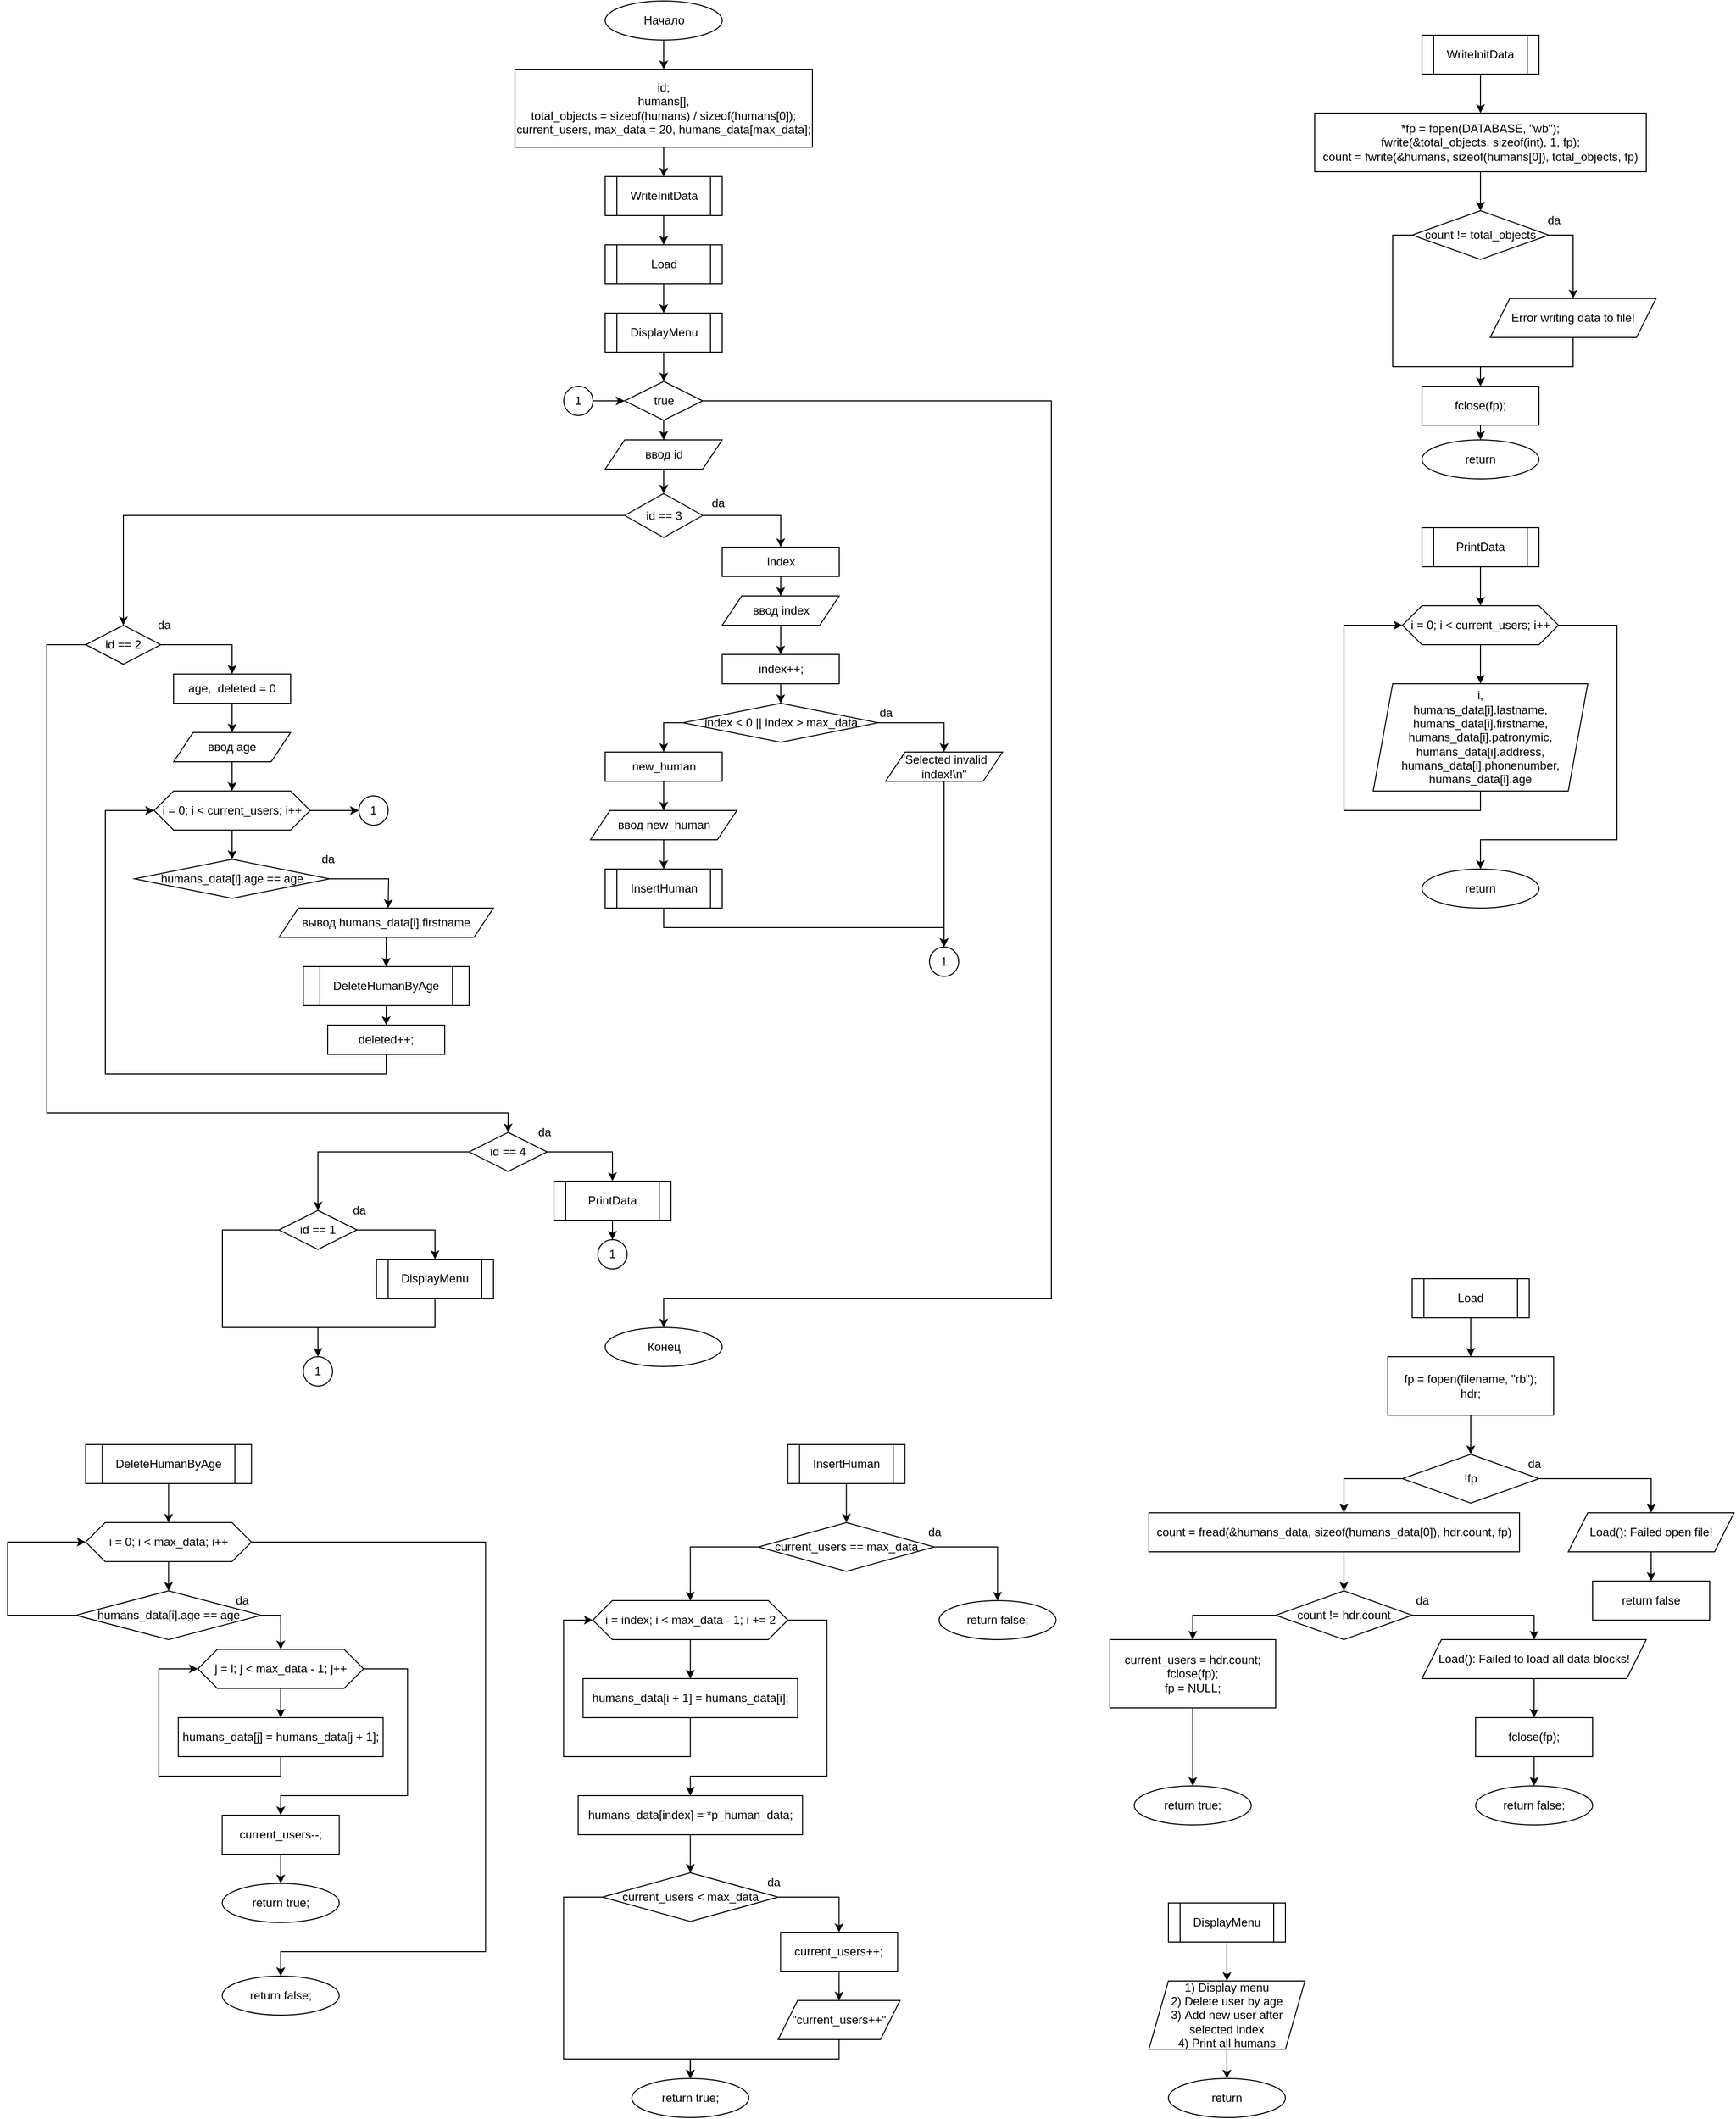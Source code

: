 <mxfile version="16.2.2" type="device"><diagram id="C5RBs43oDa-KdzZeNtuy" name="Page-1"><mxGraphModel dx="2324" dy="836" grid="1" gridSize="10" guides="1" tooltips="1" connect="1" arrows="1" fold="1" page="1" pageScale="1" pageWidth="827" pageHeight="1169" math="0" shadow="0"><root><mxCell id="WIyWlLk6GJQsqaUBKTNV-0"/><mxCell id="WIyWlLk6GJQsqaUBKTNV-1" parent="WIyWlLk6GJQsqaUBKTNV-0"/><mxCell id="1K1EbttuRM7SbfMB2iO9-3" value="" style="edgeStyle=orthogonalEdgeStyle;rounded=0;orthogonalLoop=1;jettySize=auto;html=1;entryX=0.5;entryY=0;entryDx=0;entryDy=0;" edge="1" parent="WIyWlLk6GJQsqaUBKTNV-1" source="1K1EbttuRM7SbfMB2iO9-0" target="1K1EbttuRM7SbfMB2iO9-110"><mxGeometry relative="1" as="geometry"><mxPoint x="-87.5" y="110" as="targetPoint"/></mxGeometry></mxCell><mxCell id="1K1EbttuRM7SbfMB2iO9-0" value="Начало" style="ellipse;whiteSpace=wrap;html=1;" vertex="1" parent="WIyWlLk6GJQsqaUBKTNV-1"><mxGeometry x="-147.5" y="40" width="120" height="40" as="geometry"/></mxCell><mxCell id="1K1EbttuRM7SbfMB2iO9-1" value="Конец" style="ellipse;whiteSpace=wrap;html=1;" vertex="1" parent="WIyWlLk6GJQsqaUBKTNV-1"><mxGeometry x="-147.5" y="1400" width="120" height="40" as="geometry"/></mxCell><mxCell id="1K1EbttuRM7SbfMB2iO9-6" value="" style="edgeStyle=orthogonalEdgeStyle;rounded=0;orthogonalLoop=1;jettySize=auto;html=1;" edge="1" parent="WIyWlLk6GJQsqaUBKTNV-1" source="1K1EbttuRM7SbfMB2iO9-4" target="1K1EbttuRM7SbfMB2iO9-5"><mxGeometry relative="1" as="geometry"/></mxCell><mxCell id="1K1EbttuRM7SbfMB2iO9-4" value="WriteInitData" style="shape=process;whiteSpace=wrap;html=1;backgroundOutline=1;" vertex="1" parent="WIyWlLk6GJQsqaUBKTNV-1"><mxGeometry x="690" y="75" width="120" height="40" as="geometry"/></mxCell><mxCell id="1K1EbttuRM7SbfMB2iO9-8" value="" style="edgeStyle=orthogonalEdgeStyle;rounded=0;orthogonalLoop=1;jettySize=auto;html=1;" edge="1" parent="WIyWlLk6GJQsqaUBKTNV-1" source="1K1EbttuRM7SbfMB2iO9-5" target="1K1EbttuRM7SbfMB2iO9-7"><mxGeometry relative="1" as="geometry"/></mxCell><mxCell id="1K1EbttuRM7SbfMB2iO9-5" value="*fp = fopen(DATABASE, &quot;wb&quot;);&lt;br&gt;fwrite(&amp;amp;total_objects, sizeof(int), 1, fp);&lt;br&gt;count =&amp;nbsp;fwrite(&amp;amp;humans, sizeof(humans[0]), total_objects, fp)" style="whiteSpace=wrap;html=1;" vertex="1" parent="WIyWlLk6GJQsqaUBKTNV-1"><mxGeometry x="580" y="155" width="340" height="60" as="geometry"/></mxCell><mxCell id="1K1EbttuRM7SbfMB2iO9-10" value="" style="edgeStyle=orthogonalEdgeStyle;rounded=0;orthogonalLoop=1;jettySize=auto;html=1;exitX=0;exitY=0.5;exitDx=0;exitDy=0;entryX=0.5;entryY=0;entryDx=0;entryDy=0;" edge="1" parent="WIyWlLk6GJQsqaUBKTNV-1" source="1K1EbttuRM7SbfMB2iO9-7" target="1K1EbttuRM7SbfMB2iO9-9"><mxGeometry relative="1" as="geometry"><Array as="points"><mxPoint x="660" y="280"/><mxPoint x="660" y="415"/><mxPoint x="750" y="415"/></Array></mxGeometry></mxCell><mxCell id="1K1EbttuRM7SbfMB2iO9-13" style="edgeStyle=orthogonalEdgeStyle;rounded=0;orthogonalLoop=1;jettySize=auto;html=1;exitX=1;exitY=0.5;exitDx=0;exitDy=0;entryX=0.5;entryY=0;entryDx=0;entryDy=0;" edge="1" parent="WIyWlLk6GJQsqaUBKTNV-1" source="1K1EbttuRM7SbfMB2iO9-7" target="1K1EbttuRM7SbfMB2iO9-11"><mxGeometry relative="1" as="geometry"/></mxCell><mxCell id="1K1EbttuRM7SbfMB2iO9-7" value="&lt;span&gt;count !=&amp;nbsp;&lt;/span&gt;total_objects" style="rhombus;whiteSpace=wrap;html=1;" vertex="1" parent="WIyWlLk6GJQsqaUBKTNV-1"><mxGeometry x="680" y="255" width="140" height="50" as="geometry"/></mxCell><mxCell id="1K1EbttuRM7SbfMB2iO9-187" style="edgeStyle=orthogonalEdgeStyle;rounded=0;orthogonalLoop=1;jettySize=auto;html=1;exitX=0.5;exitY=1;exitDx=0;exitDy=0;entryX=0.5;entryY=0;entryDx=0;entryDy=0;endArrow=classic;endFill=1;" edge="1" parent="WIyWlLk6GJQsqaUBKTNV-1" source="1K1EbttuRM7SbfMB2iO9-9" target="1K1EbttuRM7SbfMB2iO9-186"><mxGeometry relative="1" as="geometry"/></mxCell><mxCell id="1K1EbttuRM7SbfMB2iO9-9" value="fclose(fp);" style="whiteSpace=wrap;html=1;" vertex="1" parent="WIyWlLk6GJQsqaUBKTNV-1"><mxGeometry x="690" y="435" width="120" height="40" as="geometry"/></mxCell><mxCell id="1K1EbttuRM7SbfMB2iO9-12" style="edgeStyle=orthogonalEdgeStyle;rounded=0;orthogonalLoop=1;jettySize=auto;html=1;" edge="1" parent="WIyWlLk6GJQsqaUBKTNV-1" source="1K1EbttuRM7SbfMB2iO9-11"><mxGeometry relative="1" as="geometry"><mxPoint x="750" y="435" as="targetPoint"/><Array as="points"><mxPoint x="845" y="415"/><mxPoint x="750" y="415"/></Array></mxGeometry></mxCell><mxCell id="1K1EbttuRM7SbfMB2iO9-11" value="Error writing data to file!" style="shape=parallelogram;perimeter=parallelogramPerimeter;whiteSpace=wrap;html=1;fixedSize=1;" vertex="1" parent="WIyWlLk6GJQsqaUBKTNV-1"><mxGeometry x="760" y="345" width="170" height="40" as="geometry"/></mxCell><mxCell id="1K1EbttuRM7SbfMB2iO9-14" value="da" style="text;html=1;align=center;verticalAlign=middle;resizable=0;points=[];autosize=1;strokeColor=none;fillColor=none;" vertex="1" parent="WIyWlLk6GJQsqaUBKTNV-1"><mxGeometry x="810" y="255" width="30" height="20" as="geometry"/></mxCell><mxCell id="1K1EbttuRM7SbfMB2iO9-18" value="" style="edgeStyle=orthogonalEdgeStyle;rounded=0;orthogonalLoop=1;jettySize=auto;html=1;" edge="1" parent="WIyWlLk6GJQsqaUBKTNV-1" source="1K1EbttuRM7SbfMB2iO9-16" target="1K1EbttuRM7SbfMB2iO9-17"><mxGeometry relative="1" as="geometry"/></mxCell><mxCell id="1K1EbttuRM7SbfMB2iO9-16" value="Load" style="shape=process;whiteSpace=wrap;html=1;backgroundOutline=1;" vertex="1" parent="WIyWlLk6GJQsqaUBKTNV-1"><mxGeometry x="680" y="1350" width="120" height="40" as="geometry"/></mxCell><mxCell id="1K1EbttuRM7SbfMB2iO9-20" value="" style="edgeStyle=orthogonalEdgeStyle;rounded=0;orthogonalLoop=1;jettySize=auto;html=1;entryX=0.5;entryY=0;entryDx=0;entryDy=0;" edge="1" parent="WIyWlLk6GJQsqaUBKTNV-1" source="1K1EbttuRM7SbfMB2iO9-17" target="1K1EbttuRM7SbfMB2iO9-21"><mxGeometry relative="1" as="geometry"><mxPoint x="740" y="1520" as="targetPoint"/></mxGeometry></mxCell><mxCell id="1K1EbttuRM7SbfMB2iO9-17" value="fp = fopen(filename, &quot;rb&quot;);&lt;br&gt;hdr;" style="whiteSpace=wrap;html=1;" vertex="1" parent="WIyWlLk6GJQsqaUBKTNV-1"><mxGeometry x="655" y="1430" width="170" height="60" as="geometry"/></mxCell><mxCell id="1K1EbttuRM7SbfMB2iO9-24" value="" style="edgeStyle=orthogonalEdgeStyle;rounded=0;orthogonalLoop=1;jettySize=auto;html=1;entryX=0.5;entryY=0;entryDx=0;entryDy=0;" edge="1" parent="WIyWlLk6GJQsqaUBKTNV-1" source="1K1EbttuRM7SbfMB2iO9-21" target="1K1EbttuRM7SbfMB2iO9-25"><mxGeometry relative="1" as="geometry"><mxPoint x="900" y="1590" as="targetPoint"/></mxGeometry></mxCell><mxCell id="1K1EbttuRM7SbfMB2iO9-27" value="" style="edgeStyle=orthogonalEdgeStyle;rounded=0;orthogonalLoop=1;jettySize=auto;html=1;exitX=0;exitY=0.5;exitDx=0;exitDy=0;" edge="1" parent="WIyWlLk6GJQsqaUBKTNV-1" source="1K1EbttuRM7SbfMB2iO9-21" target="1K1EbttuRM7SbfMB2iO9-26"><mxGeometry relative="1" as="geometry"><Array as="points"><mxPoint x="610" y="1555"/><mxPoint x="610" y="1610"/><mxPoint x="680" y="1610"/></Array></mxGeometry></mxCell><mxCell id="1K1EbttuRM7SbfMB2iO9-21" value="!fp" style="rhombus;whiteSpace=wrap;html=1;" vertex="1" parent="WIyWlLk6GJQsqaUBKTNV-1"><mxGeometry x="670" y="1530" width="140" height="50" as="geometry"/></mxCell><mxCell id="1K1EbttuRM7SbfMB2iO9-22" value="da" style="text;html=1;align=center;verticalAlign=middle;resizable=0;points=[];autosize=1;strokeColor=none;fillColor=none;" vertex="1" parent="WIyWlLk6GJQsqaUBKTNV-1"><mxGeometry x="790" y="1530" width="30" height="20" as="geometry"/></mxCell><mxCell id="1K1EbttuRM7SbfMB2iO9-23" value="return false" style="whiteSpace=wrap;html=1;" vertex="1" parent="WIyWlLk6GJQsqaUBKTNV-1"><mxGeometry x="865" y="1660" width="120" height="40" as="geometry"/></mxCell><mxCell id="1K1EbttuRM7SbfMB2iO9-34" style="edgeStyle=orthogonalEdgeStyle;rounded=0;orthogonalLoop=1;jettySize=auto;html=1;entryX=0.5;entryY=0;entryDx=0;entryDy=0;" edge="1" parent="WIyWlLk6GJQsqaUBKTNV-1" source="1K1EbttuRM7SbfMB2iO9-25" target="1K1EbttuRM7SbfMB2iO9-23"><mxGeometry relative="1" as="geometry"/></mxCell><mxCell id="1K1EbttuRM7SbfMB2iO9-25" value="Load(): Failed open file!" style="shape=parallelogram;perimeter=parallelogramPerimeter;whiteSpace=wrap;html=1;fixedSize=1;" vertex="1" parent="WIyWlLk6GJQsqaUBKTNV-1"><mxGeometry x="840" y="1590" width="170" height="40" as="geometry"/></mxCell><mxCell id="1K1EbttuRM7SbfMB2iO9-29" value="" style="edgeStyle=orthogonalEdgeStyle;rounded=0;orthogonalLoop=1;jettySize=auto;html=1;entryX=0.5;entryY=0;entryDx=0;entryDy=0;" edge="1" parent="WIyWlLk6GJQsqaUBKTNV-1" source="1K1EbttuRM7SbfMB2iO9-26" target="1K1EbttuRM7SbfMB2iO9-30"><mxGeometry relative="1" as="geometry"><mxPoint x="600" y="1670" as="targetPoint"/><Array as="points"><mxPoint x="610" y="1640"/><mxPoint x="610" y="1640"/></Array></mxGeometry></mxCell><mxCell id="1K1EbttuRM7SbfMB2iO9-26" value="count =&amp;nbsp;fread(&amp;amp;humans_data, sizeof(humans_data[0]), hdr.count, fp)" style="whiteSpace=wrap;html=1;" vertex="1" parent="WIyWlLk6GJQsqaUBKTNV-1"><mxGeometry x="410" y="1590" width="380" height="40" as="geometry"/></mxCell><mxCell id="1K1EbttuRM7SbfMB2iO9-32" style="edgeStyle=orthogonalEdgeStyle;rounded=0;orthogonalLoop=1;jettySize=auto;html=1;entryX=0.5;entryY=0;entryDx=0;entryDy=0;" edge="1" parent="WIyWlLk6GJQsqaUBKTNV-1" source="1K1EbttuRM7SbfMB2iO9-30" target="1K1EbttuRM7SbfMB2iO9-31"><mxGeometry relative="1" as="geometry"/></mxCell><mxCell id="1K1EbttuRM7SbfMB2iO9-38" value="" style="edgeStyle=orthogonalEdgeStyle;rounded=0;orthogonalLoop=1;jettySize=auto;html=1;exitX=0;exitY=0.5;exitDx=0;exitDy=0;" edge="1" parent="WIyWlLk6GJQsqaUBKTNV-1" source="1K1EbttuRM7SbfMB2iO9-30" target="1K1EbttuRM7SbfMB2iO9-37"><mxGeometry relative="1" as="geometry"/></mxCell><mxCell id="1K1EbttuRM7SbfMB2iO9-30" value="&lt;span&gt;count !=&amp;nbsp;&lt;/span&gt;hdr.count" style="rhombus;whiteSpace=wrap;html=1;" vertex="1" parent="WIyWlLk6GJQsqaUBKTNV-1"><mxGeometry x="540" y="1670" width="140" height="50" as="geometry"/></mxCell><mxCell id="1K1EbttuRM7SbfMB2iO9-36" value="" style="edgeStyle=orthogonalEdgeStyle;rounded=0;orthogonalLoop=1;jettySize=auto;html=1;" edge="1" parent="WIyWlLk6GJQsqaUBKTNV-1" source="1K1EbttuRM7SbfMB2iO9-31" target="1K1EbttuRM7SbfMB2iO9-35"><mxGeometry relative="1" as="geometry"/></mxCell><mxCell id="1K1EbttuRM7SbfMB2iO9-31" value="Load(): Failed to load all data blocks!" style="shape=parallelogram;perimeter=parallelogramPerimeter;whiteSpace=wrap;html=1;fixedSize=1;" vertex="1" parent="WIyWlLk6GJQsqaUBKTNV-1"><mxGeometry x="690" y="1720" width="230" height="40" as="geometry"/></mxCell><mxCell id="1K1EbttuRM7SbfMB2iO9-33" value="da" style="text;html=1;align=center;verticalAlign=middle;resizable=0;points=[];autosize=1;strokeColor=none;fillColor=none;" vertex="1" parent="WIyWlLk6GJQsqaUBKTNV-1"><mxGeometry x="675" y="1670" width="30" height="20" as="geometry"/></mxCell><mxCell id="1K1EbttuRM7SbfMB2iO9-69" style="edgeStyle=orthogonalEdgeStyle;rounded=0;orthogonalLoop=1;jettySize=auto;html=1;exitX=0.5;exitY=1;exitDx=0;exitDy=0;entryX=0.5;entryY=0;entryDx=0;entryDy=0;" edge="1" parent="WIyWlLk6GJQsqaUBKTNV-1" source="1K1EbttuRM7SbfMB2iO9-35" target="1K1EbttuRM7SbfMB2iO9-68"><mxGeometry relative="1" as="geometry"/></mxCell><mxCell id="1K1EbttuRM7SbfMB2iO9-35" value="&lt;div&gt;fclose(fp);&lt;/div&gt;" style="whiteSpace=wrap;html=1;" vertex="1" parent="WIyWlLk6GJQsqaUBKTNV-1"><mxGeometry x="745" y="1800" width="120" height="40" as="geometry"/></mxCell><mxCell id="1K1EbttuRM7SbfMB2iO9-70" style="edgeStyle=orthogonalEdgeStyle;rounded=0;orthogonalLoop=1;jettySize=auto;html=1;exitX=0.5;exitY=1;exitDx=0;exitDy=0;entryX=0.5;entryY=0;entryDx=0;entryDy=0;" edge="1" parent="WIyWlLk6GJQsqaUBKTNV-1" source="1K1EbttuRM7SbfMB2iO9-37" target="1K1EbttuRM7SbfMB2iO9-67"><mxGeometry relative="1" as="geometry"/></mxCell><mxCell id="1K1EbttuRM7SbfMB2iO9-37" value="&lt;div&gt;&lt;span&gt;&#9;&lt;/span&gt;current_users = hdr.count;&lt;/div&gt;&lt;div&gt;&lt;span&gt;&#9;&lt;/span&gt;fclose(fp);&lt;/div&gt;&lt;div&gt;&lt;span&gt;&#9;&lt;/span&gt;fp = NULL;&lt;/div&gt;" style="whiteSpace=wrap;html=1;" vertex="1" parent="WIyWlLk6GJQsqaUBKTNV-1"><mxGeometry x="370" y="1720" width="170" height="70" as="geometry"/></mxCell><mxCell id="1K1EbttuRM7SbfMB2iO9-47" style="edgeStyle=orthogonalEdgeStyle;rounded=0;orthogonalLoop=1;jettySize=auto;html=1;entryX=0.5;entryY=0;entryDx=0;entryDy=0;" edge="1" parent="WIyWlLk6GJQsqaUBKTNV-1" source="1K1EbttuRM7SbfMB2iO9-39" target="1K1EbttuRM7SbfMB2iO9-40"><mxGeometry relative="1" as="geometry"/></mxCell><mxCell id="1K1EbttuRM7SbfMB2iO9-39" value="DeleteHumanByAge" style="shape=process;whiteSpace=wrap;html=1;backgroundOutline=1;" vertex="1" parent="WIyWlLk6GJQsqaUBKTNV-1"><mxGeometry x="-680.17" y="1520" width="170" height="40" as="geometry"/></mxCell><mxCell id="1K1EbttuRM7SbfMB2iO9-42" value="" style="edgeStyle=orthogonalEdgeStyle;rounded=0;orthogonalLoop=1;jettySize=auto;html=1;entryX=0.5;entryY=0;entryDx=0;entryDy=0;" edge="1" parent="WIyWlLk6GJQsqaUBKTNV-1" source="1K1EbttuRM7SbfMB2iO9-40" target="1K1EbttuRM7SbfMB2iO9-43"><mxGeometry relative="1" as="geometry"><mxPoint x="-595.17" y="1680" as="targetPoint"/></mxGeometry></mxCell><mxCell id="1K1EbttuRM7SbfMB2iO9-55" value="" style="edgeStyle=orthogonalEdgeStyle;rounded=0;orthogonalLoop=1;jettySize=auto;html=1;entryX=0.5;entryY=0;entryDx=0;entryDy=0;" edge="1" parent="WIyWlLk6GJQsqaUBKTNV-1" source="1K1EbttuRM7SbfMB2iO9-40" target="1K1EbttuRM7SbfMB2iO9-63"><mxGeometry relative="1" as="geometry"><mxPoint x="-480.229" y="1980.0" as="targetPoint"/><Array as="points"><mxPoint x="-270.17" y="1620"/><mxPoint x="-270.17" y="2040"/><mxPoint x="-480.17" y="2040"/></Array></mxGeometry></mxCell><mxCell id="1K1EbttuRM7SbfMB2iO9-40" value="i = 0; i &amp;lt; max_data; i++" style="shape=hexagon;perimeter=hexagonPerimeter2;whiteSpace=wrap;html=1;fixedSize=1;" vertex="1" parent="WIyWlLk6GJQsqaUBKTNV-1"><mxGeometry x="-680.17" y="1600" width="170" height="40" as="geometry"/></mxCell><mxCell id="1K1EbttuRM7SbfMB2iO9-45" style="edgeStyle=orthogonalEdgeStyle;rounded=0;orthogonalLoop=1;jettySize=auto;html=1;entryX=0.5;entryY=0;entryDx=0;entryDy=0;exitX=1;exitY=0.5;exitDx=0;exitDy=0;" edge="1" parent="WIyWlLk6GJQsqaUBKTNV-1" source="1K1EbttuRM7SbfMB2iO9-43" target="1K1EbttuRM7SbfMB2iO9-44"><mxGeometry relative="1" as="geometry"/></mxCell><mxCell id="1K1EbttuRM7SbfMB2iO9-53" style="edgeStyle=orthogonalEdgeStyle;rounded=0;orthogonalLoop=1;jettySize=auto;html=1;entryX=0;entryY=0.5;entryDx=0;entryDy=0;exitX=0;exitY=0.5;exitDx=0;exitDy=0;" edge="1" parent="WIyWlLk6GJQsqaUBKTNV-1" source="1K1EbttuRM7SbfMB2iO9-43" target="1K1EbttuRM7SbfMB2iO9-40"><mxGeometry relative="1" as="geometry"><Array as="points"><mxPoint x="-760.17" y="1695"/><mxPoint x="-760.17" y="1620"/></Array></mxGeometry></mxCell><mxCell id="1K1EbttuRM7SbfMB2iO9-43" value="humans_data[i].age == age" style="rhombus;whiteSpace=wrap;html=1;" vertex="1" parent="WIyWlLk6GJQsqaUBKTNV-1"><mxGeometry x="-690.17" y="1670" width="190" height="50" as="geometry"/></mxCell><mxCell id="1K1EbttuRM7SbfMB2iO9-49" value="" style="edgeStyle=orthogonalEdgeStyle;rounded=0;orthogonalLoop=1;jettySize=auto;html=1;" edge="1" parent="WIyWlLk6GJQsqaUBKTNV-1" source="1K1EbttuRM7SbfMB2iO9-44" target="1K1EbttuRM7SbfMB2iO9-48"><mxGeometry relative="1" as="geometry"/></mxCell><mxCell id="1K1EbttuRM7SbfMB2iO9-52" value="" style="edgeStyle=orthogonalEdgeStyle;rounded=0;orthogonalLoop=1;jettySize=auto;html=1;exitX=1;exitY=0.5;exitDx=0;exitDy=0;" edge="1" parent="WIyWlLk6GJQsqaUBKTNV-1" source="1K1EbttuRM7SbfMB2iO9-44" target="1K1EbttuRM7SbfMB2iO9-51"><mxGeometry relative="1" as="geometry"><Array as="points"><mxPoint x="-350.17" y="1750"/><mxPoint x="-350.17" y="1880"/><mxPoint x="-480.17" y="1880"/></Array></mxGeometry></mxCell><mxCell id="1K1EbttuRM7SbfMB2iO9-44" value="j = i; j &amp;lt; max_data - 1; j++" style="shape=hexagon;perimeter=hexagonPerimeter2;whiteSpace=wrap;html=1;fixedSize=1;" vertex="1" parent="WIyWlLk6GJQsqaUBKTNV-1"><mxGeometry x="-565.17" y="1730" width="170" height="40" as="geometry"/></mxCell><mxCell id="1K1EbttuRM7SbfMB2iO9-46" value="da" style="text;html=1;align=center;verticalAlign=middle;resizable=0;points=[];autosize=1;strokeColor=none;fillColor=none;" vertex="1" parent="WIyWlLk6GJQsqaUBKTNV-1"><mxGeometry x="-535.17" y="1670" width="30" height="20" as="geometry"/></mxCell><mxCell id="1K1EbttuRM7SbfMB2iO9-50" style="edgeStyle=orthogonalEdgeStyle;rounded=0;orthogonalLoop=1;jettySize=auto;html=1;entryX=0;entryY=0.5;entryDx=0;entryDy=0;" edge="1" parent="WIyWlLk6GJQsqaUBKTNV-1" source="1K1EbttuRM7SbfMB2iO9-48" target="1K1EbttuRM7SbfMB2iO9-44"><mxGeometry relative="1" as="geometry"><Array as="points"><mxPoint x="-480.17" y="1860"/><mxPoint x="-605.17" y="1860"/><mxPoint x="-605.17" y="1750"/></Array></mxGeometry></mxCell><mxCell id="1K1EbttuRM7SbfMB2iO9-48" value="humans_data[j] = humans_data[j + 1];" style="whiteSpace=wrap;html=1;" vertex="1" parent="WIyWlLk6GJQsqaUBKTNV-1"><mxGeometry x="-585.17" y="1800" width="210" height="40" as="geometry"/></mxCell><mxCell id="1K1EbttuRM7SbfMB2iO9-66" style="edgeStyle=orthogonalEdgeStyle;rounded=0;orthogonalLoop=1;jettySize=auto;html=1;exitX=0.5;exitY=1;exitDx=0;exitDy=0;entryX=0.5;entryY=0;entryDx=0;entryDy=0;" edge="1" parent="WIyWlLk6GJQsqaUBKTNV-1" source="1K1EbttuRM7SbfMB2iO9-51" target="1K1EbttuRM7SbfMB2iO9-64"><mxGeometry relative="1" as="geometry"/></mxCell><mxCell id="1K1EbttuRM7SbfMB2iO9-51" value="&lt;div&gt;&lt;span&gt;&#9;&#9;&#9;&lt;/span&gt;current_users--;&lt;/div&gt;" style="whiteSpace=wrap;html=1;" vertex="1" parent="WIyWlLk6GJQsqaUBKTNV-1"><mxGeometry x="-540.17" y="1900" width="120" height="40" as="geometry"/></mxCell><mxCell id="1K1EbttuRM7SbfMB2iO9-58" value="" style="edgeStyle=orthogonalEdgeStyle;rounded=0;orthogonalLoop=1;jettySize=auto;html=1;entryX=0.5;entryY=0;entryDx=0;entryDy=0;" edge="1" parent="WIyWlLk6GJQsqaUBKTNV-1" source="1K1EbttuRM7SbfMB2iO9-56" target="1K1EbttuRM7SbfMB2iO9-59"><mxGeometry relative="1" as="geometry"><mxPoint x="99.83" y="1620.0" as="targetPoint"/></mxGeometry></mxCell><mxCell id="1K1EbttuRM7SbfMB2iO9-56" value="InsertHuman" style="shape=process;whiteSpace=wrap;html=1;backgroundOutline=1;" vertex="1" parent="WIyWlLk6GJQsqaUBKTNV-1"><mxGeometry x="39.83" y="1520" width="120" height="40" as="geometry"/></mxCell><mxCell id="1K1EbttuRM7SbfMB2iO9-61" value="" style="edgeStyle=orthogonalEdgeStyle;rounded=0;orthogonalLoop=1;jettySize=auto;html=1;entryX=0.5;entryY=0;entryDx=0;entryDy=0;" edge="1" parent="WIyWlLk6GJQsqaUBKTNV-1" source="1K1EbttuRM7SbfMB2iO9-59" target="1K1EbttuRM7SbfMB2iO9-71"><mxGeometry relative="1" as="geometry"><mxPoint x="254.83" y="1680.0" as="targetPoint"/></mxGeometry></mxCell><mxCell id="1K1EbttuRM7SbfMB2iO9-72" style="edgeStyle=orthogonalEdgeStyle;rounded=0;orthogonalLoop=1;jettySize=auto;html=1;exitX=0;exitY=0.5;exitDx=0;exitDy=0;entryX=0.5;entryY=0;entryDx=0;entryDy=0;" edge="1" parent="WIyWlLk6GJQsqaUBKTNV-1" source="1K1EbttuRM7SbfMB2iO9-59" target="1K1EbttuRM7SbfMB2iO9-73"><mxGeometry relative="1" as="geometry"><mxPoint x="-90.17" y="1660.0" as="targetPoint"/></mxGeometry></mxCell><mxCell id="1K1EbttuRM7SbfMB2iO9-59" value="current_users == max_data" style="rhombus;whiteSpace=wrap;html=1;" vertex="1" parent="WIyWlLk6GJQsqaUBKTNV-1"><mxGeometry x="9.83" y="1600" width="180" height="50" as="geometry"/></mxCell><mxCell id="1K1EbttuRM7SbfMB2iO9-62" value="da" style="text;html=1;align=center;verticalAlign=middle;resizable=0;points=[];autosize=1;strokeColor=none;fillColor=none;" vertex="1" parent="WIyWlLk6GJQsqaUBKTNV-1"><mxGeometry x="174.83" y="1600" width="30" height="20" as="geometry"/></mxCell><mxCell id="1K1EbttuRM7SbfMB2iO9-63" value="return false;" style="ellipse;whiteSpace=wrap;html=1;" vertex="1" parent="WIyWlLk6GJQsqaUBKTNV-1"><mxGeometry x="-540.17" y="2065" width="120" height="40" as="geometry"/></mxCell><mxCell id="1K1EbttuRM7SbfMB2iO9-64" value="return true;" style="ellipse;whiteSpace=wrap;html=1;" vertex="1" parent="WIyWlLk6GJQsqaUBKTNV-1"><mxGeometry x="-540.17" y="1970" width="120" height="40" as="geometry"/></mxCell><mxCell id="1K1EbttuRM7SbfMB2iO9-67" value="return true;" style="ellipse;whiteSpace=wrap;html=1;" vertex="1" parent="WIyWlLk6GJQsqaUBKTNV-1"><mxGeometry x="395" y="1870" width="120" height="40" as="geometry"/></mxCell><mxCell id="1K1EbttuRM7SbfMB2iO9-68" value="return false;" style="ellipse;whiteSpace=wrap;html=1;" vertex="1" parent="WIyWlLk6GJQsqaUBKTNV-1"><mxGeometry x="745" y="1870" width="120" height="40" as="geometry"/></mxCell><mxCell id="1K1EbttuRM7SbfMB2iO9-71" value="return false;" style="ellipse;whiteSpace=wrap;html=1;" vertex="1" parent="WIyWlLk6GJQsqaUBKTNV-1"><mxGeometry x="194.83" y="1680" width="120" height="40" as="geometry"/></mxCell><mxCell id="1K1EbttuRM7SbfMB2iO9-75" value="" style="edgeStyle=orthogonalEdgeStyle;rounded=0;orthogonalLoop=1;jettySize=auto;html=1;" edge="1" parent="WIyWlLk6GJQsqaUBKTNV-1" source="1K1EbttuRM7SbfMB2iO9-73" target="1K1EbttuRM7SbfMB2iO9-74"><mxGeometry relative="1" as="geometry"/></mxCell><mxCell id="1K1EbttuRM7SbfMB2iO9-78" value="" style="edgeStyle=orthogonalEdgeStyle;rounded=0;orthogonalLoop=1;jettySize=auto;html=1;entryX=0.5;entryY=0;entryDx=0;entryDy=0;" edge="1" parent="WIyWlLk6GJQsqaUBKTNV-1" source="1K1EbttuRM7SbfMB2iO9-73" target="1K1EbttuRM7SbfMB2iO9-77"><mxGeometry relative="1" as="geometry"><Array as="points"><mxPoint x="79.83" y="1700"/><mxPoint x="79.83" y="1860"/><mxPoint x="-60.17" y="1860"/></Array></mxGeometry></mxCell><mxCell id="1K1EbttuRM7SbfMB2iO9-73" value="i = index; i &amp;lt; max_data - 1; i += 2" style="shape=hexagon;perimeter=hexagonPerimeter2;whiteSpace=wrap;html=1;fixedSize=1;" vertex="1" parent="WIyWlLk6GJQsqaUBKTNV-1"><mxGeometry x="-160.17" y="1680" width="200" height="40" as="geometry"/></mxCell><mxCell id="1K1EbttuRM7SbfMB2iO9-76" style="edgeStyle=orthogonalEdgeStyle;rounded=0;orthogonalLoop=1;jettySize=auto;html=1;entryX=0;entryY=0.5;entryDx=0;entryDy=0;" edge="1" parent="WIyWlLk6GJQsqaUBKTNV-1" source="1K1EbttuRM7SbfMB2iO9-74" target="1K1EbttuRM7SbfMB2iO9-73"><mxGeometry relative="1" as="geometry"><Array as="points"><mxPoint x="-60.17" y="1840"/><mxPoint x="-190.17" y="1840"/><mxPoint x="-190.17" y="1700"/></Array></mxGeometry></mxCell><mxCell id="1K1EbttuRM7SbfMB2iO9-74" value="humans_data[i + 1] = humans_data[i];" style="whiteSpace=wrap;html=1;" vertex="1" parent="WIyWlLk6GJQsqaUBKTNV-1"><mxGeometry x="-170.17" y="1760" width="220" height="40" as="geometry"/></mxCell><mxCell id="1K1EbttuRM7SbfMB2iO9-80" value="" style="edgeStyle=orthogonalEdgeStyle;rounded=0;orthogonalLoop=1;jettySize=auto;html=1;entryX=0.5;entryY=0;entryDx=0;entryDy=0;" edge="1" parent="WIyWlLk6GJQsqaUBKTNV-1" source="1K1EbttuRM7SbfMB2iO9-77" target="1K1EbttuRM7SbfMB2iO9-81"><mxGeometry relative="1" as="geometry"><mxPoint x="-60.17" y="1960" as="targetPoint"/></mxGeometry></mxCell><mxCell id="1K1EbttuRM7SbfMB2iO9-77" value="humans_data[index] = *p_human_data;" style="whiteSpace=wrap;html=1;" vertex="1" parent="WIyWlLk6GJQsqaUBKTNV-1"><mxGeometry x="-175.17" y="1880" width="230" height="40" as="geometry"/></mxCell><mxCell id="1K1EbttuRM7SbfMB2iO9-83" value="" style="edgeStyle=orthogonalEdgeStyle;rounded=0;orthogonalLoop=1;jettySize=auto;html=1;" edge="1" parent="WIyWlLk6GJQsqaUBKTNV-1" source="1K1EbttuRM7SbfMB2iO9-81" target="1K1EbttuRM7SbfMB2iO9-82"><mxGeometry relative="1" as="geometry"/></mxCell><mxCell id="1K1EbttuRM7SbfMB2iO9-89" style="edgeStyle=orthogonalEdgeStyle;rounded=0;orthogonalLoop=1;jettySize=auto;html=1;exitX=0;exitY=0.5;exitDx=0;exitDy=0;entryX=0.5;entryY=0;entryDx=0;entryDy=0;" edge="1" parent="WIyWlLk6GJQsqaUBKTNV-1" source="1K1EbttuRM7SbfMB2iO9-81" target="1K1EbttuRM7SbfMB2iO9-87"><mxGeometry relative="1" as="geometry"><Array as="points"><mxPoint x="-190.17" y="1984"/><mxPoint x="-190.17" y="2150"/><mxPoint x="-60.17" y="2150"/></Array></mxGeometry></mxCell><mxCell id="1K1EbttuRM7SbfMB2iO9-81" value="current_users &amp;lt; max_data" style="rhombus;whiteSpace=wrap;html=1;" vertex="1" parent="WIyWlLk6GJQsqaUBKTNV-1"><mxGeometry x="-150.17" y="1959" width="180" height="50" as="geometry"/></mxCell><mxCell id="1K1EbttuRM7SbfMB2iO9-84" style="edgeStyle=orthogonalEdgeStyle;rounded=0;orthogonalLoop=1;jettySize=auto;html=1;entryX=0.5;entryY=0;entryDx=0;entryDy=0;" edge="1" parent="WIyWlLk6GJQsqaUBKTNV-1" source="1K1EbttuRM7SbfMB2iO9-82" target="1K1EbttuRM7SbfMB2iO9-85"><mxGeometry relative="1" as="geometry"><mxPoint x="92.33" y="2100" as="targetPoint"/></mxGeometry></mxCell><mxCell id="1K1EbttuRM7SbfMB2iO9-82" value="current_users++;" style="whiteSpace=wrap;html=1;" vertex="1" parent="WIyWlLk6GJQsqaUBKTNV-1"><mxGeometry x="32.33" y="2020" width="120" height="40" as="geometry"/></mxCell><mxCell id="1K1EbttuRM7SbfMB2iO9-88" style="edgeStyle=orthogonalEdgeStyle;rounded=0;orthogonalLoop=1;jettySize=auto;html=1;entryX=0.5;entryY=0;entryDx=0;entryDy=0;exitX=0.5;exitY=1;exitDx=0;exitDy=0;" edge="1" parent="WIyWlLk6GJQsqaUBKTNV-1" source="1K1EbttuRM7SbfMB2iO9-85" target="1K1EbttuRM7SbfMB2iO9-87"><mxGeometry relative="1" as="geometry"/></mxCell><mxCell id="1K1EbttuRM7SbfMB2iO9-85" value="&quot;current_users++&quot;" style="shape=parallelogram;perimeter=parallelogramPerimeter;whiteSpace=wrap;html=1;fixedSize=1;" vertex="1" parent="WIyWlLk6GJQsqaUBKTNV-1"><mxGeometry x="29.83" y="2090" width="125" height="40" as="geometry"/></mxCell><mxCell id="1K1EbttuRM7SbfMB2iO9-86" value="da" style="text;html=1;align=center;verticalAlign=middle;resizable=0;points=[];autosize=1;strokeColor=none;fillColor=none;" vertex="1" parent="WIyWlLk6GJQsqaUBKTNV-1"><mxGeometry x="9.83" y="1959" width="30" height="20" as="geometry"/></mxCell><mxCell id="1K1EbttuRM7SbfMB2iO9-87" value="return true;" style="ellipse;whiteSpace=wrap;html=1;" vertex="1" parent="WIyWlLk6GJQsqaUBKTNV-1"><mxGeometry x="-120.17" y="2170" width="120" height="40" as="geometry"/></mxCell><mxCell id="1K1EbttuRM7SbfMB2iO9-92" value="" style="edgeStyle=orthogonalEdgeStyle;rounded=0;orthogonalLoop=1;jettySize=auto;html=1;entryX=0.5;entryY=0;entryDx=0;entryDy=0;" edge="1" parent="WIyWlLk6GJQsqaUBKTNV-1" source="1K1EbttuRM7SbfMB2iO9-90" target="1K1EbttuRM7SbfMB2iO9-93"><mxGeometry relative="1" as="geometry"><mxPoint x="750" y="660.0" as="targetPoint"/></mxGeometry></mxCell><mxCell id="1K1EbttuRM7SbfMB2iO9-90" value="PrintData" style="shape=process;whiteSpace=wrap;html=1;backgroundOutline=1;" vertex="1" parent="WIyWlLk6GJQsqaUBKTNV-1"><mxGeometry x="690" y="580" width="120" height="40" as="geometry"/></mxCell><mxCell id="1K1EbttuRM7SbfMB2iO9-95" style="edgeStyle=orthogonalEdgeStyle;rounded=0;orthogonalLoop=1;jettySize=auto;html=1;entryX=0.5;entryY=0;entryDx=0;entryDy=0;" edge="1" parent="WIyWlLk6GJQsqaUBKTNV-1" source="1K1EbttuRM7SbfMB2iO9-93" target="1K1EbttuRM7SbfMB2iO9-94"><mxGeometry relative="1" as="geometry"/></mxCell><mxCell id="1K1EbttuRM7SbfMB2iO9-98" style="edgeStyle=orthogonalEdgeStyle;rounded=0;orthogonalLoop=1;jettySize=auto;html=1;entryX=0.5;entryY=0;entryDx=0;entryDy=0;startArrow=none;exitX=1;exitY=0.5;exitDx=0;exitDy=0;" edge="1" parent="WIyWlLk6GJQsqaUBKTNV-1" source="1K1EbttuRM7SbfMB2iO9-93" target="1K1EbttuRM7SbfMB2iO9-97"><mxGeometry relative="1" as="geometry"><Array as="points"><mxPoint x="890" y="680"/><mxPoint x="890" y="900"/><mxPoint x="750" y="900"/></Array></mxGeometry></mxCell><mxCell id="1K1EbttuRM7SbfMB2iO9-93" value="i = 0; i &amp;lt; current_users; i++" style="shape=hexagon;perimeter=hexagonPerimeter2;whiteSpace=wrap;html=1;fixedSize=1;" vertex="1" parent="WIyWlLk6GJQsqaUBKTNV-1"><mxGeometry x="670" y="660" width="160" height="40" as="geometry"/></mxCell><mxCell id="1K1EbttuRM7SbfMB2iO9-96" style="edgeStyle=orthogonalEdgeStyle;rounded=0;orthogonalLoop=1;jettySize=auto;html=1;entryX=0;entryY=0.5;entryDx=0;entryDy=0;" edge="1" parent="WIyWlLk6GJQsqaUBKTNV-1" source="1K1EbttuRM7SbfMB2iO9-94" target="1K1EbttuRM7SbfMB2iO9-93"><mxGeometry relative="1" as="geometry"><Array as="points"><mxPoint x="750" y="870"/><mxPoint x="610" y="870"/><mxPoint x="610" y="680"/></Array></mxGeometry></mxCell><mxCell id="1K1EbttuRM7SbfMB2iO9-97" value="return" style="ellipse;whiteSpace=wrap;html=1;" vertex="1" parent="WIyWlLk6GJQsqaUBKTNV-1"><mxGeometry x="690" y="930" width="120" height="40" as="geometry"/></mxCell><mxCell id="1K1EbttuRM7SbfMB2iO9-94" value="&lt;div&gt;i,&lt;/div&gt;&lt;div&gt;&lt;span&gt;&#9;&#9;&#9;&lt;/span&gt;humans_data[i].lastname,&lt;/div&gt;&lt;div&gt;&lt;span&gt;&#9;&#9;&#9;&lt;/span&gt;humans_data[i].firstname,&lt;/div&gt;&lt;div&gt;&lt;span&gt;&#9;&#9;&#9;&lt;/span&gt;humans_data[i].patronymic,&lt;/div&gt;&lt;div&gt;&lt;span&gt;&#9;&#9;&#9;&lt;/span&gt;humans_data[i].address,&lt;/div&gt;&lt;div&gt;&lt;span&gt;&#9;&#9;&#9;&lt;/span&gt;humans_data[i].phonenumber,&lt;/div&gt;&lt;div&gt;&lt;span&gt;&#9;&#9;&#9;&lt;/span&gt;humans_data[i].age&lt;/div&gt;" style="shape=parallelogram;perimeter=parallelogramPerimeter;whiteSpace=wrap;html=1;fixedSize=1;" vertex="1" parent="WIyWlLk6GJQsqaUBKTNV-1"><mxGeometry x="640" y="740" width="220" height="110" as="geometry"/></mxCell><mxCell id="1K1EbttuRM7SbfMB2iO9-99" value="" style="edgeStyle=orthogonalEdgeStyle;rounded=0;orthogonalLoop=1;jettySize=auto;html=1;entryX=0.5;entryY=0;entryDx=0;entryDy=0;endArrow=none;" edge="1" parent="WIyWlLk6GJQsqaUBKTNV-1" source="1K1EbttuRM7SbfMB2iO9-93" target="1K1EbttuRM7SbfMB2iO9-94"><mxGeometry relative="1" as="geometry"><mxPoint x="750" y="700.0" as="sourcePoint"/><mxPoint x="750" y="930" as="targetPoint"/></mxGeometry></mxCell><mxCell id="1K1EbttuRM7SbfMB2iO9-102" value="" style="edgeStyle=orthogonalEdgeStyle;rounded=0;orthogonalLoop=1;jettySize=auto;html=1;" edge="1" parent="WIyWlLk6GJQsqaUBKTNV-1" source="1K1EbttuRM7SbfMB2iO9-100" target="1K1EbttuRM7SbfMB2iO9-101"><mxGeometry relative="1" as="geometry"/></mxCell><mxCell id="1K1EbttuRM7SbfMB2iO9-100" value="DisplayMenu" style="shape=process;whiteSpace=wrap;html=1;backgroundOutline=1;" vertex="1" parent="WIyWlLk6GJQsqaUBKTNV-1"><mxGeometry x="430" y="1990" width="120" height="40" as="geometry"/></mxCell><mxCell id="1K1EbttuRM7SbfMB2iO9-104" style="edgeStyle=orthogonalEdgeStyle;rounded=0;orthogonalLoop=1;jettySize=auto;html=1;entryX=0.5;entryY=0;entryDx=0;entryDy=0;" edge="1" parent="WIyWlLk6GJQsqaUBKTNV-1" source="1K1EbttuRM7SbfMB2iO9-101" target="1K1EbttuRM7SbfMB2iO9-103"><mxGeometry relative="1" as="geometry"/></mxCell><mxCell id="1K1EbttuRM7SbfMB2iO9-101" value="1)&amp;nbsp;Display menu&lt;br&gt;2)&amp;nbsp;Delete user by age&lt;br&gt;3)&amp;nbsp;Add new user after selected index&lt;br&gt;4)&amp;nbsp;Print all humans" style="shape=parallelogram;perimeter=parallelogramPerimeter;whiteSpace=wrap;html=1;fixedSize=1;" vertex="1" parent="WIyWlLk6GJQsqaUBKTNV-1"><mxGeometry x="410" y="2070" width="160" height="70" as="geometry"/></mxCell><mxCell id="1K1EbttuRM7SbfMB2iO9-103" value="return" style="ellipse;whiteSpace=wrap;html=1;" vertex="1" parent="WIyWlLk6GJQsqaUBKTNV-1"><mxGeometry x="430" y="2170" width="120" height="40" as="geometry"/></mxCell><mxCell id="1K1EbttuRM7SbfMB2iO9-107" style="edgeStyle=orthogonalEdgeStyle;rounded=0;orthogonalLoop=1;jettySize=auto;html=1;entryX=0.5;entryY=0;entryDx=0;entryDy=0;" edge="1" parent="WIyWlLk6GJQsqaUBKTNV-1" source="1K1EbttuRM7SbfMB2iO9-105" target="1K1EbttuRM7SbfMB2iO9-106"><mxGeometry relative="1" as="geometry"/></mxCell><mxCell id="1K1EbttuRM7SbfMB2iO9-105" value="WriteInitData" style="shape=process;whiteSpace=wrap;html=1;backgroundOutline=1;" vertex="1" parent="WIyWlLk6GJQsqaUBKTNV-1"><mxGeometry x="-147.5" y="220" width="120" height="40" as="geometry"/></mxCell><mxCell id="1K1EbttuRM7SbfMB2iO9-109" value="" style="edgeStyle=orthogonalEdgeStyle;rounded=0;orthogonalLoop=1;jettySize=auto;html=1;entryX=0.5;entryY=0;entryDx=0;entryDy=0;" edge="1" parent="WIyWlLk6GJQsqaUBKTNV-1" source="1K1EbttuRM7SbfMB2iO9-106" target="1K1EbttuRM7SbfMB2iO9-112"><mxGeometry relative="1" as="geometry"><mxPoint x="-87.5" y="390.0" as="targetPoint"/><Array as="points"/></mxGeometry></mxCell><mxCell id="1K1EbttuRM7SbfMB2iO9-106" value="Load" style="shape=process;whiteSpace=wrap;html=1;backgroundOutline=1;" vertex="1" parent="WIyWlLk6GJQsqaUBKTNV-1"><mxGeometry x="-147.5" y="290" width="120" height="40" as="geometry"/></mxCell><mxCell id="1K1EbttuRM7SbfMB2iO9-111" style="edgeStyle=orthogonalEdgeStyle;rounded=0;orthogonalLoop=1;jettySize=auto;html=1;entryX=0.5;entryY=0;entryDx=0;entryDy=0;" edge="1" parent="WIyWlLk6GJQsqaUBKTNV-1" source="1K1EbttuRM7SbfMB2iO9-110" target="1K1EbttuRM7SbfMB2iO9-105"><mxGeometry relative="1" as="geometry"/></mxCell><mxCell id="1K1EbttuRM7SbfMB2iO9-110" value="id;&lt;br&gt;humans[],&lt;br&gt;total_objects = sizeof(humans) / sizeof(humans[0]);&lt;br&gt;current_users, max_data = 20,&amp;nbsp;humans_data[max_data];" style="whiteSpace=wrap;html=1;" vertex="1" parent="WIyWlLk6GJQsqaUBKTNV-1"><mxGeometry x="-240" y="110" width="305" height="80" as="geometry"/></mxCell><mxCell id="1K1EbttuRM7SbfMB2iO9-114" value="" style="edgeStyle=orthogonalEdgeStyle;rounded=0;orthogonalLoop=1;jettySize=auto;html=1;" edge="1" parent="WIyWlLk6GJQsqaUBKTNV-1" source="1K1EbttuRM7SbfMB2iO9-112" target="1K1EbttuRM7SbfMB2iO9-113"><mxGeometry relative="1" as="geometry"/></mxCell><mxCell id="1K1EbttuRM7SbfMB2iO9-112" value="DisplayMenu" style="shape=process;whiteSpace=wrap;html=1;backgroundOutline=1;" vertex="1" parent="WIyWlLk6GJQsqaUBKTNV-1"><mxGeometry x="-147.5" y="360" width="120" height="40" as="geometry"/></mxCell><mxCell id="1K1EbttuRM7SbfMB2iO9-116" style="edgeStyle=orthogonalEdgeStyle;rounded=0;orthogonalLoop=1;jettySize=auto;html=1;entryX=0.5;entryY=0;entryDx=0;entryDy=0;" edge="1" parent="WIyWlLk6GJQsqaUBKTNV-1" source="1K1EbttuRM7SbfMB2iO9-113" target="1K1EbttuRM7SbfMB2iO9-115"><mxGeometry relative="1" as="geometry"/></mxCell><mxCell id="1K1EbttuRM7SbfMB2iO9-177" style="edgeStyle=orthogonalEdgeStyle;rounded=0;orthogonalLoop=1;jettySize=auto;html=1;exitX=1;exitY=0.5;exitDx=0;exitDy=0;entryX=0.5;entryY=0;entryDx=0;entryDy=0;" edge="1" parent="WIyWlLk6GJQsqaUBKTNV-1" source="1K1EbttuRM7SbfMB2iO9-113" target="1K1EbttuRM7SbfMB2iO9-1"><mxGeometry relative="1" as="geometry"><Array as="points"><mxPoint x="310" y="450"/><mxPoint x="310" y="1370"/><mxPoint x="-88" y="1370"/></Array></mxGeometry></mxCell><mxCell id="1K1EbttuRM7SbfMB2iO9-113" value="true" style="rhombus;whiteSpace=wrap;html=1;" vertex="1" parent="WIyWlLk6GJQsqaUBKTNV-1"><mxGeometry x="-127.5" y="430" width="80" height="40" as="geometry"/></mxCell><mxCell id="1K1EbttuRM7SbfMB2iO9-118" value="" style="edgeStyle=orthogonalEdgeStyle;rounded=0;orthogonalLoop=1;jettySize=auto;html=1;" edge="1" parent="WIyWlLk6GJQsqaUBKTNV-1" source="1K1EbttuRM7SbfMB2iO9-115" target="1K1EbttuRM7SbfMB2iO9-117"><mxGeometry relative="1" as="geometry"/></mxCell><mxCell id="1K1EbttuRM7SbfMB2iO9-115" value="ввод id" style="shape=parallelogram;perimeter=parallelogramPerimeter;whiteSpace=wrap;html=1;fixedSize=1;" vertex="1" parent="WIyWlLk6GJQsqaUBKTNV-1"><mxGeometry x="-147.5" y="490" width="120" height="30" as="geometry"/></mxCell><mxCell id="1K1EbttuRM7SbfMB2iO9-120" value="" style="edgeStyle=orthogonalEdgeStyle;rounded=0;orthogonalLoop=1;jettySize=auto;html=1;exitX=1;exitY=0.5;exitDx=0;exitDy=0;" edge="1" parent="WIyWlLk6GJQsqaUBKTNV-1" source="1K1EbttuRM7SbfMB2iO9-117" target="1K1EbttuRM7SbfMB2iO9-119"><mxGeometry relative="1" as="geometry"/></mxCell><mxCell id="1K1EbttuRM7SbfMB2iO9-146" value="" style="edgeStyle=orthogonalEdgeStyle;rounded=0;orthogonalLoop=1;jettySize=auto;html=1;exitX=0;exitY=0.5;exitDx=0;exitDy=0;" edge="1" parent="WIyWlLk6GJQsqaUBKTNV-1" source="1K1EbttuRM7SbfMB2iO9-117" target="1K1EbttuRM7SbfMB2iO9-145"><mxGeometry relative="1" as="geometry"><mxPoint x="-130" y="567" as="sourcePoint"/></mxGeometry></mxCell><mxCell id="1K1EbttuRM7SbfMB2iO9-117" value="id == 3" style="rhombus;whiteSpace=wrap;html=1;" vertex="1" parent="WIyWlLk6GJQsqaUBKTNV-1"><mxGeometry x="-127.5" y="545" width="80" height="45" as="geometry"/></mxCell><mxCell id="1K1EbttuRM7SbfMB2iO9-123" style="edgeStyle=orthogonalEdgeStyle;rounded=0;orthogonalLoop=1;jettySize=auto;html=1;entryX=0.5;entryY=0;entryDx=0;entryDy=0;" edge="1" parent="WIyWlLk6GJQsqaUBKTNV-1" source="1K1EbttuRM7SbfMB2iO9-119" target="1K1EbttuRM7SbfMB2iO9-122"><mxGeometry relative="1" as="geometry"/></mxCell><mxCell id="1K1EbttuRM7SbfMB2iO9-119" value="index" style="whiteSpace=wrap;html=1;" vertex="1" parent="WIyWlLk6GJQsqaUBKTNV-1"><mxGeometry x="-27.5" y="600" width="120" height="30" as="geometry"/></mxCell><mxCell id="1K1EbttuRM7SbfMB2iO9-121" value="da" style="text;html=1;align=center;verticalAlign=middle;resizable=0;points=[];autosize=1;strokeColor=none;fillColor=none;" vertex="1" parent="WIyWlLk6GJQsqaUBKTNV-1"><mxGeometry x="-47.5" y="545" width="30" height="20" as="geometry"/></mxCell><mxCell id="1K1EbttuRM7SbfMB2iO9-125" value="" style="edgeStyle=orthogonalEdgeStyle;rounded=0;orthogonalLoop=1;jettySize=auto;html=1;" edge="1" parent="WIyWlLk6GJQsqaUBKTNV-1" source="1K1EbttuRM7SbfMB2iO9-122" target="1K1EbttuRM7SbfMB2iO9-124"><mxGeometry relative="1" as="geometry"/></mxCell><mxCell id="1K1EbttuRM7SbfMB2iO9-122" value="ввод&amp;nbsp;index" style="shape=parallelogram;perimeter=parallelogramPerimeter;whiteSpace=wrap;html=1;fixedSize=1;" vertex="1" parent="WIyWlLk6GJQsqaUBKTNV-1"><mxGeometry x="-27.5" y="650" width="120" height="30" as="geometry"/></mxCell><mxCell id="1K1EbttuRM7SbfMB2iO9-127" value="" style="edgeStyle=orthogonalEdgeStyle;rounded=0;orthogonalLoop=1;jettySize=auto;html=1;" edge="1" parent="WIyWlLk6GJQsqaUBKTNV-1" source="1K1EbttuRM7SbfMB2iO9-124" target="1K1EbttuRM7SbfMB2iO9-126"><mxGeometry relative="1" as="geometry"/></mxCell><mxCell id="1K1EbttuRM7SbfMB2iO9-124" value="&lt;span&gt;index++;&lt;/span&gt;" style="whiteSpace=wrap;html=1;" vertex="1" parent="WIyWlLk6GJQsqaUBKTNV-1"><mxGeometry x="-27.5" y="710" width="120" height="30" as="geometry"/></mxCell><mxCell id="1K1EbttuRM7SbfMB2iO9-129" value="" style="edgeStyle=orthogonalEdgeStyle;rounded=0;orthogonalLoop=1;jettySize=auto;html=1;" edge="1" parent="WIyWlLk6GJQsqaUBKTNV-1" source="1K1EbttuRM7SbfMB2iO9-126" target="1K1EbttuRM7SbfMB2iO9-128"><mxGeometry relative="1" as="geometry"/></mxCell><mxCell id="1K1EbttuRM7SbfMB2iO9-141" style="edgeStyle=orthogonalEdgeStyle;rounded=0;orthogonalLoop=1;jettySize=auto;html=1;entryX=0.5;entryY=0;entryDx=0;entryDy=0;exitX=0;exitY=0.5;exitDx=0;exitDy=0;" edge="1" parent="WIyWlLk6GJQsqaUBKTNV-1" source="1K1EbttuRM7SbfMB2iO9-126" target="1K1EbttuRM7SbfMB2iO9-136"><mxGeometry relative="1" as="geometry"/></mxCell><mxCell id="1K1EbttuRM7SbfMB2iO9-126" value="index &amp;lt; 0 || index &amp;gt; max_data" style="rhombus;whiteSpace=wrap;html=1;" vertex="1" parent="WIyWlLk6GJQsqaUBKTNV-1"><mxGeometry x="-67.5" y="760" width="200" height="40" as="geometry"/></mxCell><mxCell id="1K1EbttuRM7SbfMB2iO9-133" style="edgeStyle=orthogonalEdgeStyle;rounded=0;orthogonalLoop=1;jettySize=auto;html=1;entryX=0.5;entryY=0;entryDx=0;entryDy=0;" edge="1" parent="WIyWlLk6GJQsqaUBKTNV-1" source="1K1EbttuRM7SbfMB2iO9-128" target="1K1EbttuRM7SbfMB2iO9-132"><mxGeometry relative="1" as="geometry"/></mxCell><mxCell id="1K1EbttuRM7SbfMB2iO9-128" value="&quot;Selected invalid index!\n&quot;" style="shape=parallelogram;perimeter=parallelogramPerimeter;whiteSpace=wrap;html=1;fixedSize=1;" vertex="1" parent="WIyWlLk6GJQsqaUBKTNV-1"><mxGeometry x="140" y="810" width="120" height="30" as="geometry"/></mxCell><mxCell id="1K1EbttuRM7SbfMB2iO9-130" value="da" style="text;html=1;align=center;verticalAlign=middle;resizable=0;points=[];autosize=1;strokeColor=none;fillColor=none;" vertex="1" parent="WIyWlLk6GJQsqaUBKTNV-1"><mxGeometry x="125" y="760" width="30" height="20" as="geometry"/></mxCell><mxCell id="1K1EbttuRM7SbfMB2iO9-132" value="1" style="ellipse;whiteSpace=wrap;html=1;aspect=fixed;" vertex="1" parent="WIyWlLk6GJQsqaUBKTNV-1"><mxGeometry x="185" y="1010" width="30" height="30" as="geometry"/></mxCell><mxCell id="1K1EbttuRM7SbfMB2iO9-135" style="edgeStyle=orthogonalEdgeStyle;rounded=0;orthogonalLoop=1;jettySize=auto;html=1;exitX=1;exitY=0.5;exitDx=0;exitDy=0;" edge="1" parent="WIyWlLk6GJQsqaUBKTNV-1" source="1K1EbttuRM7SbfMB2iO9-134" target="1K1EbttuRM7SbfMB2iO9-113"><mxGeometry relative="1" as="geometry"><mxPoint x="-130" y="449.8" as="targetPoint"/></mxGeometry></mxCell><mxCell id="1K1EbttuRM7SbfMB2iO9-134" value="1" style="ellipse;whiteSpace=wrap;html=1;aspect=fixed;" vertex="1" parent="WIyWlLk6GJQsqaUBKTNV-1"><mxGeometry x="-190" y="435" width="30" height="30" as="geometry"/></mxCell><mxCell id="1K1EbttuRM7SbfMB2iO9-138" style="edgeStyle=orthogonalEdgeStyle;rounded=0;orthogonalLoop=1;jettySize=auto;html=1;entryX=0.5;entryY=0;entryDx=0;entryDy=0;" edge="1" parent="WIyWlLk6GJQsqaUBKTNV-1" source="1K1EbttuRM7SbfMB2iO9-136" target="1K1EbttuRM7SbfMB2iO9-137"><mxGeometry relative="1" as="geometry"/></mxCell><mxCell id="1K1EbttuRM7SbfMB2iO9-136" value="new_human" style="rounded=0;whiteSpace=wrap;html=1;" vertex="1" parent="WIyWlLk6GJQsqaUBKTNV-1"><mxGeometry x="-147.5" y="810" width="120" height="30" as="geometry"/></mxCell><mxCell id="1K1EbttuRM7SbfMB2iO9-143" style="edgeStyle=orthogonalEdgeStyle;rounded=0;orthogonalLoop=1;jettySize=auto;html=1;entryX=0.5;entryY=0;entryDx=0;entryDy=0;" edge="1" parent="WIyWlLk6GJQsqaUBKTNV-1" source="1K1EbttuRM7SbfMB2iO9-137" target="1K1EbttuRM7SbfMB2iO9-142"><mxGeometry relative="1" as="geometry"/></mxCell><mxCell id="1K1EbttuRM7SbfMB2iO9-137" value="ввод new_human" style="shape=parallelogram;perimeter=parallelogramPerimeter;whiteSpace=wrap;html=1;fixedSize=1;" vertex="1" parent="WIyWlLk6GJQsqaUBKTNV-1"><mxGeometry x="-162.5" y="870" width="150" height="30" as="geometry"/></mxCell><mxCell id="1K1EbttuRM7SbfMB2iO9-144" style="edgeStyle=orthogonalEdgeStyle;rounded=0;orthogonalLoop=1;jettySize=auto;html=1;entryX=0.5;entryY=0;entryDx=0;entryDy=0;exitX=0.5;exitY=1;exitDx=0;exitDy=0;" edge="1" parent="WIyWlLk6GJQsqaUBKTNV-1" source="1K1EbttuRM7SbfMB2iO9-142" target="1K1EbttuRM7SbfMB2iO9-132"><mxGeometry relative="1" as="geometry"/></mxCell><mxCell id="1K1EbttuRM7SbfMB2iO9-142" value="InsertHuman" style="shape=process;whiteSpace=wrap;html=1;backgroundOutline=1;" vertex="1" parent="WIyWlLk6GJQsqaUBKTNV-1"><mxGeometry x="-147.5" y="930" width="120" height="40" as="geometry"/></mxCell><mxCell id="1K1EbttuRM7SbfMB2iO9-148" value="" style="edgeStyle=orthogonalEdgeStyle;rounded=0;orthogonalLoop=1;jettySize=auto;html=1;" edge="1" parent="WIyWlLk6GJQsqaUBKTNV-1" source="1K1EbttuRM7SbfMB2iO9-145" target="1K1EbttuRM7SbfMB2iO9-147"><mxGeometry relative="1" as="geometry"/></mxCell><mxCell id="1K1EbttuRM7SbfMB2iO9-167" value="" style="edgeStyle=orthogonalEdgeStyle;rounded=0;orthogonalLoop=1;jettySize=auto;html=1;" edge="1" parent="WIyWlLk6GJQsqaUBKTNV-1" source="1K1EbttuRM7SbfMB2iO9-145" target="1K1EbttuRM7SbfMB2iO9-166"><mxGeometry relative="1" as="geometry"><Array as="points"><mxPoint x="-720" y="700"/><mxPoint x="-720" y="1180"/><mxPoint x="-247" y="1180"/></Array></mxGeometry></mxCell><mxCell id="1K1EbttuRM7SbfMB2iO9-145" value="id == 2" style="rhombus;whiteSpace=wrap;html=1;" vertex="1" parent="WIyWlLk6GJQsqaUBKTNV-1"><mxGeometry x="-680" y="680" width="77" height="40" as="geometry"/></mxCell><mxCell id="1K1EbttuRM7SbfMB2iO9-151" value="" style="edgeStyle=orthogonalEdgeStyle;rounded=0;orthogonalLoop=1;jettySize=auto;html=1;" edge="1" parent="WIyWlLk6GJQsqaUBKTNV-1" source="1K1EbttuRM7SbfMB2iO9-147" target="1K1EbttuRM7SbfMB2iO9-150"><mxGeometry relative="1" as="geometry"/></mxCell><mxCell id="1K1EbttuRM7SbfMB2iO9-147" value="age,&amp;nbsp; deleted = 0" style="whiteSpace=wrap;html=1;" vertex="1" parent="WIyWlLk6GJQsqaUBKTNV-1"><mxGeometry x="-590" y="730" width="120" height="30" as="geometry"/></mxCell><mxCell id="1K1EbttuRM7SbfMB2iO9-149" value="da" style="text;html=1;align=center;verticalAlign=middle;resizable=0;points=[];autosize=1;strokeColor=none;fillColor=none;" vertex="1" parent="WIyWlLk6GJQsqaUBKTNV-1"><mxGeometry x="-615" y="670" width="30" height="20" as="geometry"/></mxCell><mxCell id="1K1EbttuRM7SbfMB2iO9-153" style="edgeStyle=orthogonalEdgeStyle;rounded=0;orthogonalLoop=1;jettySize=auto;html=1;entryX=0.5;entryY=0;entryDx=0;entryDy=0;" edge="1" parent="WIyWlLk6GJQsqaUBKTNV-1" source="1K1EbttuRM7SbfMB2iO9-150" target="1K1EbttuRM7SbfMB2iO9-152"><mxGeometry relative="1" as="geometry"/></mxCell><mxCell id="1K1EbttuRM7SbfMB2iO9-150" value="ввод age" style="shape=parallelogram;perimeter=parallelogramPerimeter;whiteSpace=wrap;html=1;fixedSize=1;" vertex="1" parent="WIyWlLk6GJQsqaUBKTNV-1"><mxGeometry x="-590" y="790" width="120" height="30" as="geometry"/></mxCell><mxCell id="1K1EbttuRM7SbfMB2iO9-155" value="" style="edgeStyle=orthogonalEdgeStyle;rounded=0;orthogonalLoop=1;jettySize=auto;html=1;" edge="1" parent="WIyWlLk6GJQsqaUBKTNV-1" source="1K1EbttuRM7SbfMB2iO9-152" target="1K1EbttuRM7SbfMB2iO9-154"><mxGeometry relative="1" as="geometry"/></mxCell><mxCell id="1K1EbttuRM7SbfMB2iO9-165" style="edgeStyle=orthogonalEdgeStyle;rounded=0;orthogonalLoop=1;jettySize=auto;html=1;exitX=1;exitY=0.5;exitDx=0;exitDy=0;entryX=0;entryY=0.5;entryDx=0;entryDy=0;" edge="1" parent="WIyWlLk6GJQsqaUBKTNV-1" source="1K1EbttuRM7SbfMB2iO9-152" target="1K1EbttuRM7SbfMB2iO9-164"><mxGeometry relative="1" as="geometry"/></mxCell><mxCell id="1K1EbttuRM7SbfMB2iO9-152" value="i = 0; i &amp;lt; current_users; i++" style="shape=hexagon;perimeter=hexagonPerimeter2;whiteSpace=wrap;html=1;fixedSize=1;" vertex="1" parent="WIyWlLk6GJQsqaUBKTNV-1"><mxGeometry x="-610" y="850" width="160" height="40" as="geometry"/></mxCell><mxCell id="1K1EbttuRM7SbfMB2iO9-157" value="" style="edgeStyle=orthogonalEdgeStyle;rounded=0;orthogonalLoop=1;jettySize=auto;html=1;exitX=1;exitY=0.5;exitDx=0;exitDy=0;" edge="1" parent="WIyWlLk6GJQsqaUBKTNV-1" source="1K1EbttuRM7SbfMB2iO9-154"><mxGeometry relative="1" as="geometry"><mxPoint x="-370" y="970" as="targetPoint"/></mxGeometry></mxCell><mxCell id="1K1EbttuRM7SbfMB2iO9-154" value="humans_data[i].age == age" style="rhombus;whiteSpace=wrap;html=1;" vertex="1" parent="WIyWlLk6GJQsqaUBKTNV-1"><mxGeometry x="-630" y="920" width="200" height="40" as="geometry"/></mxCell><mxCell id="1K1EbttuRM7SbfMB2iO9-163" style="edgeStyle=orthogonalEdgeStyle;rounded=0;orthogonalLoop=1;jettySize=auto;html=1;exitX=0.5;exitY=1;exitDx=0;exitDy=0;entryX=0;entryY=0.5;entryDx=0;entryDy=0;" edge="1" parent="WIyWlLk6GJQsqaUBKTNV-1" source="1K1EbttuRM7SbfMB2iO9-156" target="1K1EbttuRM7SbfMB2iO9-152"><mxGeometry relative="1" as="geometry"><Array as="points"><mxPoint x="-372" y="1140"/><mxPoint x="-660" y="1140"/><mxPoint x="-660" y="870"/></Array></mxGeometry></mxCell><mxCell id="1K1EbttuRM7SbfMB2iO9-156" value="deleted++;" style="whiteSpace=wrap;html=1;" vertex="1" parent="WIyWlLk6GJQsqaUBKTNV-1"><mxGeometry x="-432" y="1090" width="120" height="30" as="geometry"/></mxCell><mxCell id="1K1EbttuRM7SbfMB2iO9-158" value="da" style="text;html=1;align=center;verticalAlign=middle;resizable=0;points=[];autosize=1;strokeColor=none;fillColor=none;" vertex="1" parent="WIyWlLk6GJQsqaUBKTNV-1"><mxGeometry x="-447" y="910" width="30" height="20" as="geometry"/></mxCell><mxCell id="1K1EbttuRM7SbfMB2iO9-161" style="edgeStyle=orthogonalEdgeStyle;rounded=0;orthogonalLoop=1;jettySize=auto;html=1;exitX=0.5;exitY=1;exitDx=0;exitDy=0;entryX=0.5;entryY=0;entryDx=0;entryDy=0;" edge="1" parent="WIyWlLk6GJQsqaUBKTNV-1" source="1K1EbttuRM7SbfMB2iO9-159" target="1K1EbttuRM7SbfMB2iO9-160"><mxGeometry relative="1" as="geometry"/></mxCell><mxCell id="1K1EbttuRM7SbfMB2iO9-159" value="вывод&amp;nbsp;humans_data[i].firstname" style="shape=parallelogram;perimeter=parallelogramPerimeter;whiteSpace=wrap;html=1;fixedSize=1;" vertex="1" parent="WIyWlLk6GJQsqaUBKTNV-1"><mxGeometry x="-482" y="970" width="220" height="30" as="geometry"/></mxCell><mxCell id="1K1EbttuRM7SbfMB2iO9-162" style="edgeStyle=orthogonalEdgeStyle;rounded=0;orthogonalLoop=1;jettySize=auto;html=1;exitX=0.5;exitY=1;exitDx=0;exitDy=0;entryX=0.5;entryY=0;entryDx=0;entryDy=0;" edge="1" parent="WIyWlLk6GJQsqaUBKTNV-1" source="1K1EbttuRM7SbfMB2iO9-160" target="1K1EbttuRM7SbfMB2iO9-156"><mxGeometry relative="1" as="geometry"/></mxCell><mxCell id="1K1EbttuRM7SbfMB2iO9-160" value="DeleteHumanByAge" style="shape=process;whiteSpace=wrap;html=1;backgroundOutline=1;" vertex="1" parent="WIyWlLk6GJQsqaUBKTNV-1"><mxGeometry x="-457" y="1030" width="170" height="40" as="geometry"/></mxCell><mxCell id="1K1EbttuRM7SbfMB2iO9-164" value="1" style="ellipse;whiteSpace=wrap;html=1;aspect=fixed;" vertex="1" parent="WIyWlLk6GJQsqaUBKTNV-1"><mxGeometry x="-400" y="855" width="30" height="30" as="geometry"/></mxCell><mxCell id="1K1EbttuRM7SbfMB2iO9-169" value="" style="edgeStyle=orthogonalEdgeStyle;rounded=0;orthogonalLoop=1;jettySize=auto;html=1;entryX=0.5;entryY=0;entryDx=0;entryDy=0;" edge="1" parent="WIyWlLk6GJQsqaUBKTNV-1" source="1K1EbttuRM7SbfMB2iO9-166" target="1K1EbttuRM7SbfMB2iO9-170"><mxGeometry relative="1" as="geometry"><mxPoint x="-140" y="1250.0" as="targetPoint"/></mxGeometry></mxCell><mxCell id="1K1EbttuRM7SbfMB2iO9-179" value="" style="edgeStyle=orthogonalEdgeStyle;rounded=0;orthogonalLoop=1;jettySize=auto;html=1;" edge="1" parent="WIyWlLk6GJQsqaUBKTNV-1" source="1K1EbttuRM7SbfMB2iO9-166" target="1K1EbttuRM7SbfMB2iO9-178"><mxGeometry relative="1" as="geometry"/></mxCell><mxCell id="1K1EbttuRM7SbfMB2iO9-166" value="id == 4" style="rhombus;whiteSpace=wrap;html=1;" vertex="1" parent="WIyWlLk6GJQsqaUBKTNV-1"><mxGeometry x="-287" y="1200" width="80" height="40" as="geometry"/></mxCell><mxCell id="1K1EbttuRM7SbfMB2iO9-174" style="edgeStyle=orthogonalEdgeStyle;rounded=0;orthogonalLoop=1;jettySize=auto;html=1;entryX=0.5;entryY=0;entryDx=0;entryDy=0;" edge="1" parent="WIyWlLk6GJQsqaUBKTNV-1" source="1K1EbttuRM7SbfMB2iO9-170" target="1K1EbttuRM7SbfMB2iO9-173"><mxGeometry relative="1" as="geometry"/></mxCell><mxCell id="1K1EbttuRM7SbfMB2iO9-170" value="PrintData" style="shape=process;whiteSpace=wrap;html=1;backgroundOutline=1;" vertex="1" parent="WIyWlLk6GJQsqaUBKTNV-1"><mxGeometry x="-200" y="1250" width="120" height="40" as="geometry"/></mxCell><mxCell id="1K1EbttuRM7SbfMB2iO9-183" style="edgeStyle=orthogonalEdgeStyle;rounded=0;orthogonalLoop=1;jettySize=auto;html=1;exitX=0.5;exitY=1;exitDx=0;exitDy=0;entryX=0.5;entryY=0;entryDx=0;entryDy=0;" edge="1" parent="WIyWlLk6GJQsqaUBKTNV-1" source="1K1EbttuRM7SbfMB2iO9-171" target="1K1EbttuRM7SbfMB2iO9-182"><mxGeometry relative="1" as="geometry"/></mxCell><mxCell id="1K1EbttuRM7SbfMB2iO9-171" value="DisplayMenu" style="shape=process;whiteSpace=wrap;html=1;backgroundOutline=1;" vertex="1" parent="WIyWlLk6GJQsqaUBKTNV-1"><mxGeometry x="-382" y="1330" width="120" height="40" as="geometry"/></mxCell><mxCell id="1K1EbttuRM7SbfMB2iO9-172" value="da" style="text;html=1;align=center;verticalAlign=middle;resizable=0;points=[];autosize=1;strokeColor=none;fillColor=none;" vertex="1" parent="WIyWlLk6GJQsqaUBKTNV-1"><mxGeometry x="-225" y="1190" width="30" height="20" as="geometry"/></mxCell><mxCell id="1K1EbttuRM7SbfMB2iO9-173" value="1" style="ellipse;whiteSpace=wrap;html=1;aspect=fixed;" vertex="1" parent="WIyWlLk6GJQsqaUBKTNV-1"><mxGeometry x="-155" y="1310" width="30" height="30" as="geometry"/></mxCell><mxCell id="1K1EbttuRM7SbfMB2iO9-180" style="edgeStyle=orthogonalEdgeStyle;rounded=0;orthogonalLoop=1;jettySize=auto;html=1;entryX=0.5;entryY=0;entryDx=0;entryDy=0;" edge="1" parent="WIyWlLk6GJQsqaUBKTNV-1" source="1K1EbttuRM7SbfMB2iO9-178" target="1K1EbttuRM7SbfMB2iO9-171"><mxGeometry relative="1" as="geometry"/></mxCell><mxCell id="1K1EbttuRM7SbfMB2iO9-185" style="edgeStyle=orthogonalEdgeStyle;rounded=0;orthogonalLoop=1;jettySize=auto;html=1;exitX=0;exitY=0.5;exitDx=0;exitDy=0;endArrow=none;endFill=0;" edge="1" parent="WIyWlLk6GJQsqaUBKTNV-1" source="1K1EbttuRM7SbfMB2iO9-178"><mxGeometry relative="1" as="geometry"><mxPoint x="-442" y="1400" as="targetPoint"/><Array as="points"><mxPoint x="-540" y="1300"/><mxPoint x="-540" y="1400"/></Array></mxGeometry></mxCell><mxCell id="1K1EbttuRM7SbfMB2iO9-178" value="id == 1" style="rhombus;whiteSpace=wrap;html=1;" vertex="1" parent="WIyWlLk6GJQsqaUBKTNV-1"><mxGeometry x="-482" y="1280" width="80" height="40" as="geometry"/></mxCell><mxCell id="1K1EbttuRM7SbfMB2iO9-181" value="da" style="text;html=1;align=center;verticalAlign=middle;resizable=0;points=[];autosize=1;strokeColor=none;fillColor=none;" vertex="1" parent="WIyWlLk6GJQsqaUBKTNV-1"><mxGeometry x="-415" y="1270" width="30" height="20" as="geometry"/></mxCell><mxCell id="1K1EbttuRM7SbfMB2iO9-182" value="1" style="ellipse;whiteSpace=wrap;html=1;aspect=fixed;" vertex="1" parent="WIyWlLk6GJQsqaUBKTNV-1"><mxGeometry x="-457" y="1430" width="30" height="30" as="geometry"/></mxCell><mxCell id="1K1EbttuRM7SbfMB2iO9-186" value="return" style="ellipse;whiteSpace=wrap;html=1;" vertex="1" parent="WIyWlLk6GJQsqaUBKTNV-1"><mxGeometry x="690" y="490" width="120" height="40" as="geometry"/></mxCell></root></mxGraphModel></diagram></mxfile>